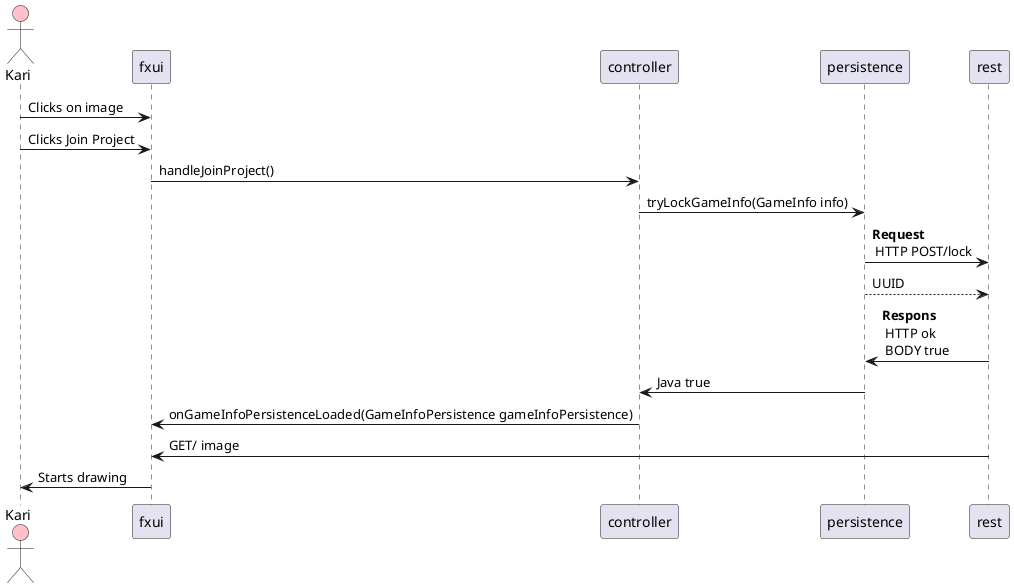 @startuml sequence Kari

actor Kari #Pink

Kari -> fxui: Clicks on image
Kari -> fxui: Clicks Join Project

fxui -> controller: handleJoinProject()

controller -> persistence: tryLockGameInfo(GameInfo info)

persistence -> rest: **Request** \n HTTP POST/lock 
persistence --> rest: UUID

rest -> persistence: **Respons** \n HTTP ok \n BODY true

persistence -> controller: Java true

controller -> fxui: onGameInfoPersistenceLoaded(GameInfoPersistence gameInfoPersistence)

rest -> fxui: GET/ image

fxui -> Kari: Starts drawing
 
@enduml

@startuml sequence Ola
actor Ola #Blue
Ola -> fxui: Clicks New Project
fxui -> controller: handleNewProject()
controller -> fxui: initialize()
Ola -> fxui: Writes values
Ola -> fxui: Clicks Create Game

fxui -> controller: createGame(ActionEvent event)
controller -> presistence: setActiveGameInfo(GameInfo activeGameInfo)

presistence -> controller: getActiveGameInfo()
controller -> fxui: onGameInfoPersistenceLoaded(GameInfoPersistence gameInfoPersistence)

Ola -> fxui: Drawing
Ola -> fxui: Clicks Done

fxui -> controller: finishDrawing()

controller -> presistence: BufferedImage javaFxImageToBufferedImage(Image image)
presistence -> rest: PUT/ image





@enduml